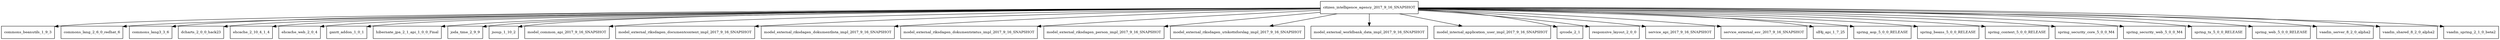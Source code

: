 digraph citizen_intelligence_agency_2017_9_16_SNAPSHOT_dependencies {
  node [shape = box, fontsize=10.0];
  citizen_intelligence_agency_2017_9_16_SNAPSHOT -> commons_beanutils_1_9_3;
  citizen_intelligence_agency_2017_9_16_SNAPSHOT -> commons_lang_2_6_0_redhat_6;
  citizen_intelligence_agency_2017_9_16_SNAPSHOT -> commons_lang3_3_6;
  citizen_intelligence_agency_2017_9_16_SNAPSHOT -> dcharts_2_0_0_hack23;
  citizen_intelligence_agency_2017_9_16_SNAPSHOT -> ehcache_2_10_4_1_4;
  citizen_intelligence_agency_2017_9_16_SNAPSHOT -> ehcache_web_2_0_4;
  citizen_intelligence_agency_2017_9_16_SNAPSHOT -> gantt_addon_1_0_1;
  citizen_intelligence_agency_2017_9_16_SNAPSHOT -> hibernate_jpa_2_1_api_1_0_0_Final;
  citizen_intelligence_agency_2017_9_16_SNAPSHOT -> joda_time_2_9_9;
  citizen_intelligence_agency_2017_9_16_SNAPSHOT -> jsoup_1_10_2;
  citizen_intelligence_agency_2017_9_16_SNAPSHOT -> model_common_api_2017_9_16_SNAPSHOT;
  citizen_intelligence_agency_2017_9_16_SNAPSHOT -> model_external_riksdagen_documentcontent_impl_2017_9_16_SNAPSHOT;
  citizen_intelligence_agency_2017_9_16_SNAPSHOT -> model_external_riksdagen_dokumentlista_impl_2017_9_16_SNAPSHOT;
  citizen_intelligence_agency_2017_9_16_SNAPSHOT -> model_external_riksdagen_dokumentstatus_impl_2017_9_16_SNAPSHOT;
  citizen_intelligence_agency_2017_9_16_SNAPSHOT -> model_external_riksdagen_person_impl_2017_9_16_SNAPSHOT;
  citizen_intelligence_agency_2017_9_16_SNAPSHOT -> model_external_riksdagen_utskottsforslag_impl_2017_9_16_SNAPSHOT;
  citizen_intelligence_agency_2017_9_16_SNAPSHOT -> model_external_worldbank_data_impl_2017_9_16_SNAPSHOT;
  citizen_intelligence_agency_2017_9_16_SNAPSHOT -> model_internal_application_user_impl_2017_9_16_SNAPSHOT;
  citizen_intelligence_agency_2017_9_16_SNAPSHOT -> qrcode_2_1;
  citizen_intelligence_agency_2017_9_16_SNAPSHOT -> responsive_layout_2_0_0;
  citizen_intelligence_agency_2017_9_16_SNAPSHOT -> service_api_2017_9_16_SNAPSHOT;
  citizen_intelligence_agency_2017_9_16_SNAPSHOT -> service_external_esv_2017_9_16_SNAPSHOT;
  citizen_intelligence_agency_2017_9_16_SNAPSHOT -> slf4j_api_1_7_25;
  citizen_intelligence_agency_2017_9_16_SNAPSHOT -> spring_aop_5_0_0_RELEASE;
  citizen_intelligence_agency_2017_9_16_SNAPSHOT -> spring_beans_5_0_0_RELEASE;
  citizen_intelligence_agency_2017_9_16_SNAPSHOT -> spring_context_5_0_0_RELEASE;
  citizen_intelligence_agency_2017_9_16_SNAPSHOT -> spring_security_core_5_0_0_M4;
  citizen_intelligence_agency_2017_9_16_SNAPSHOT -> spring_security_web_5_0_0_M4;
  citizen_intelligence_agency_2017_9_16_SNAPSHOT -> spring_tx_5_0_0_RELEASE;
  citizen_intelligence_agency_2017_9_16_SNAPSHOT -> spring_web_5_0_0_RELEASE;
  citizen_intelligence_agency_2017_9_16_SNAPSHOT -> vaadin_server_8_2_0_alpha2;
  citizen_intelligence_agency_2017_9_16_SNAPSHOT -> vaadin_shared_8_2_0_alpha2;
  citizen_intelligence_agency_2017_9_16_SNAPSHOT -> vaadin_spring_2_1_0_beta2;
}
